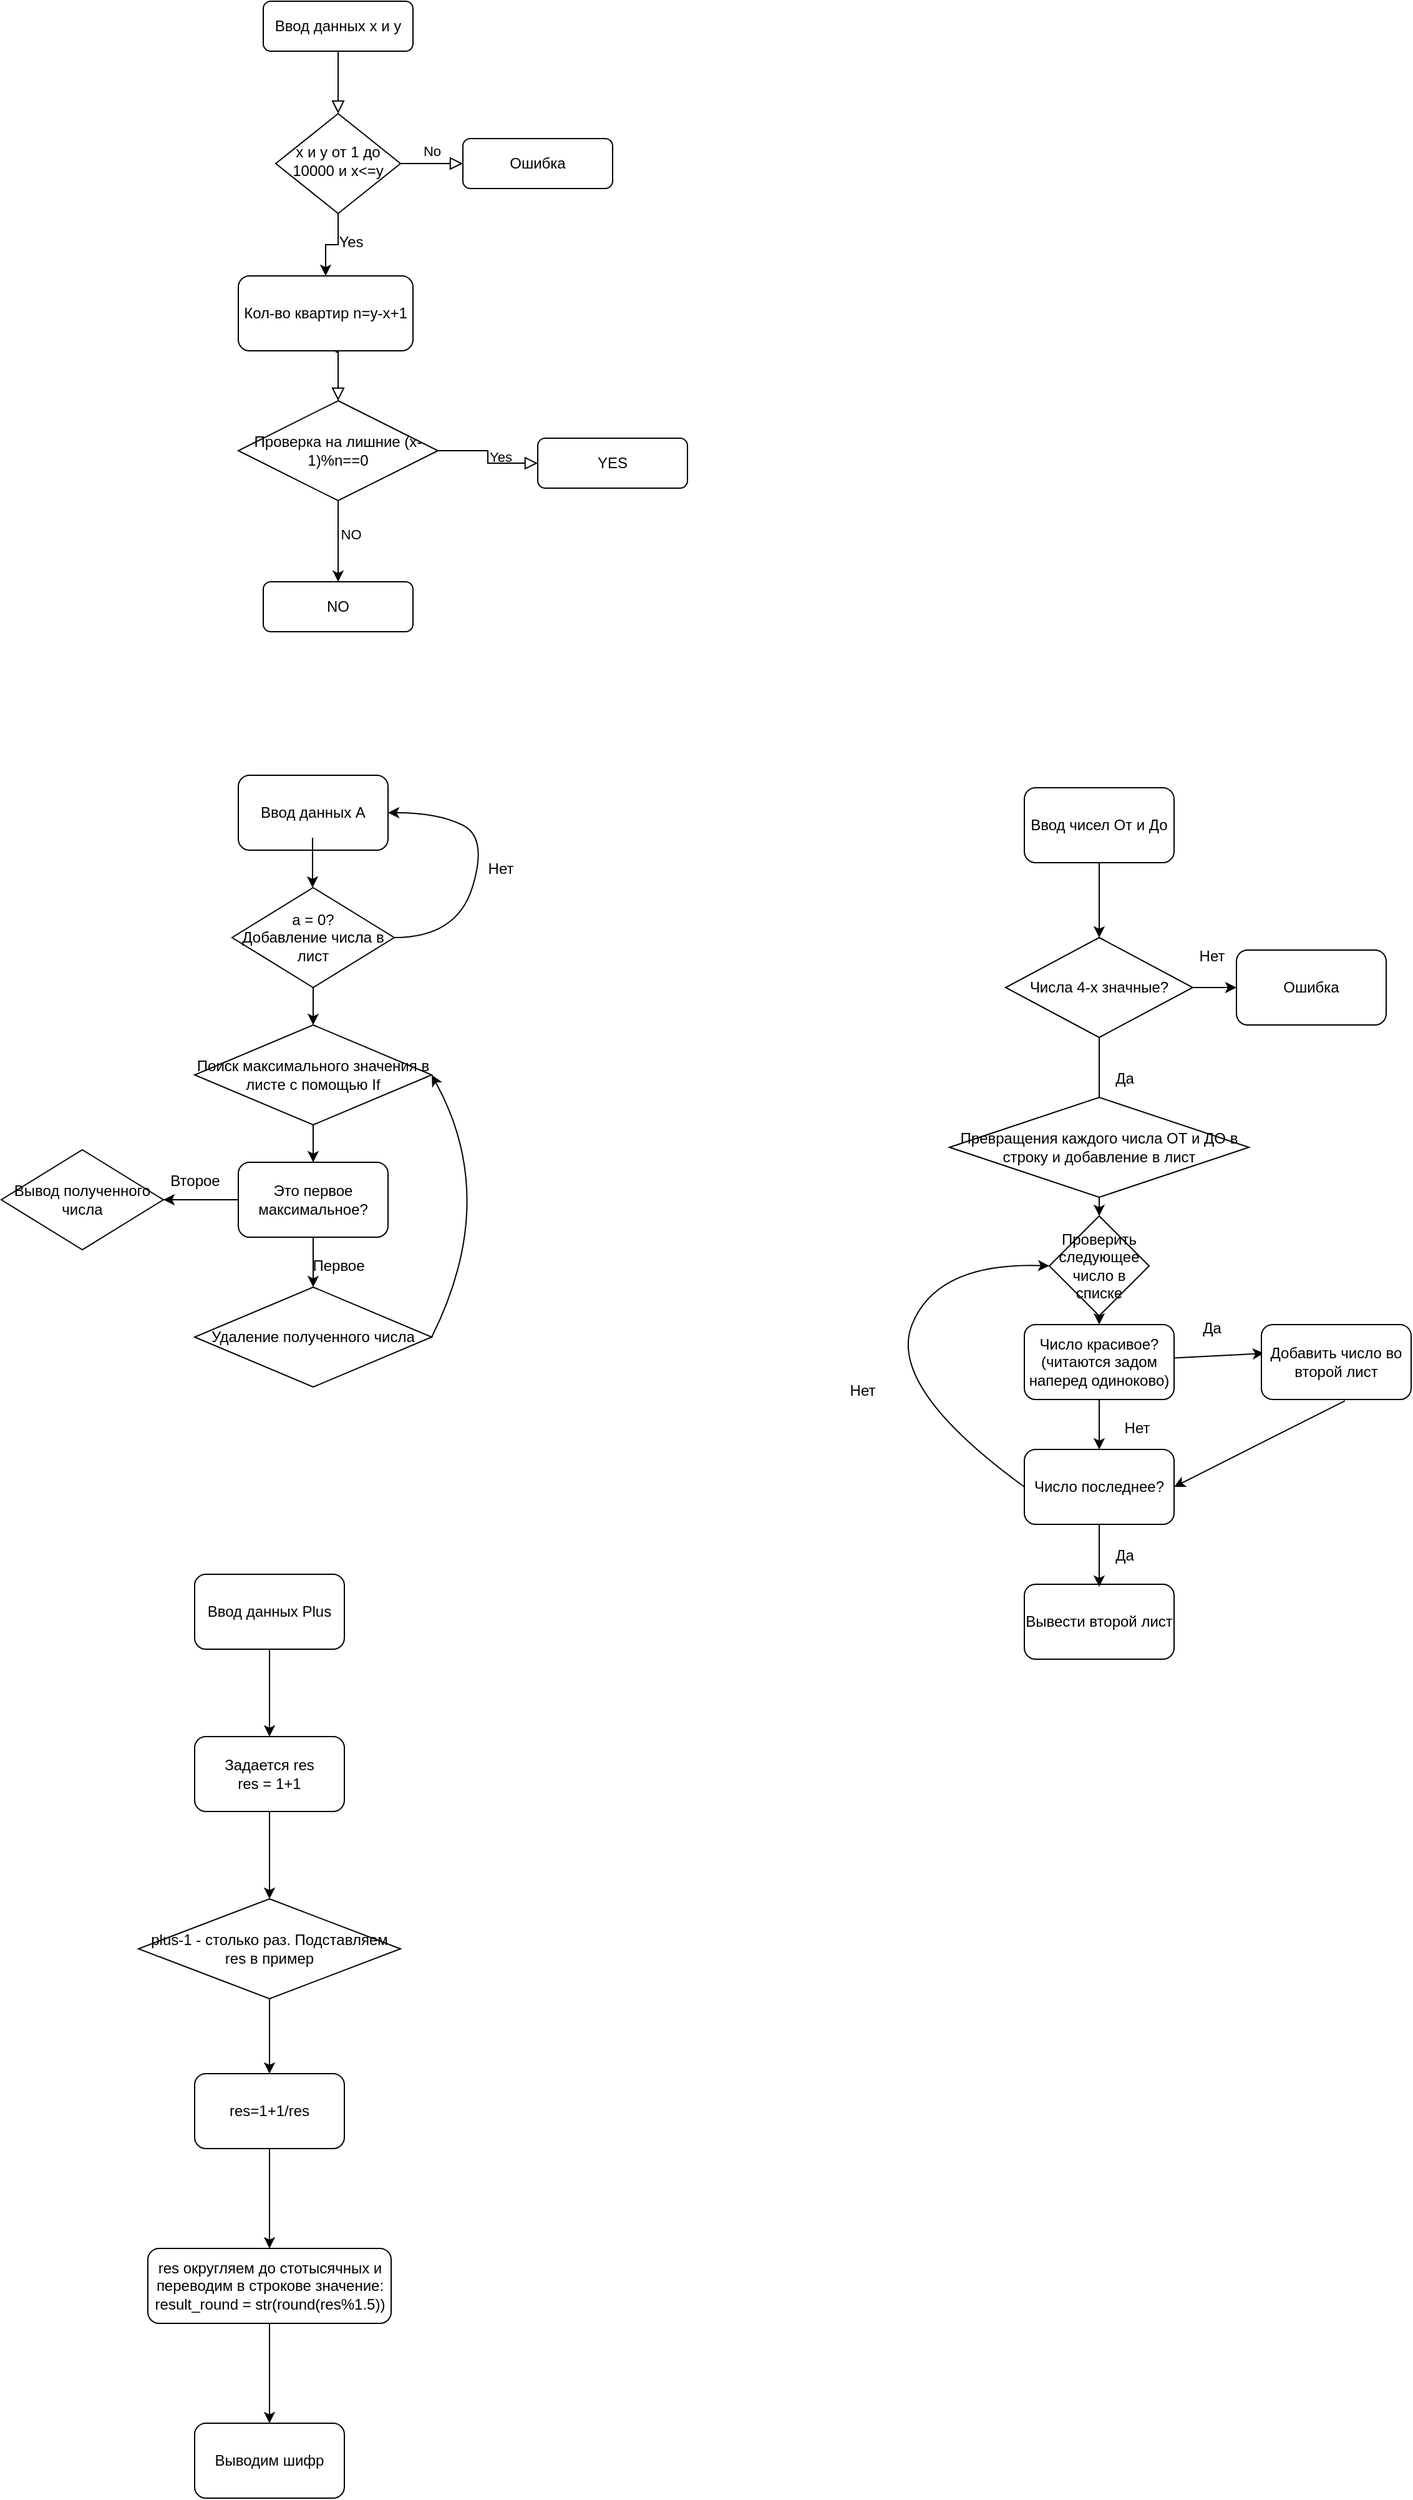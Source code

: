 <mxfile version="22.1.4" type="github">
  <diagram id="C5RBs43oDa-KdzZeNtuy" name="Page-1">
    <mxGraphModel dx="2213" dy="793" grid="1" gridSize="10" guides="1" tooltips="1" connect="1" arrows="1" fold="1" page="1" pageScale="1" pageWidth="827" pageHeight="1169" math="0" shadow="0">
      <root>
        <mxCell id="WIyWlLk6GJQsqaUBKTNV-0" />
        <mxCell id="WIyWlLk6GJQsqaUBKTNV-1" parent="WIyWlLk6GJQsqaUBKTNV-0" />
        <mxCell id="WIyWlLk6GJQsqaUBKTNV-2" value="" style="rounded=0;html=1;jettySize=auto;orthogonalLoop=1;fontSize=11;endArrow=block;endFill=0;endSize=8;strokeWidth=1;shadow=0;labelBackgroundColor=none;edgeStyle=orthogonalEdgeStyle;" parent="WIyWlLk6GJQsqaUBKTNV-1" source="WIyWlLk6GJQsqaUBKTNV-3" target="WIyWlLk6GJQsqaUBKTNV-6" edge="1">
          <mxGeometry relative="1" as="geometry" />
        </mxCell>
        <mxCell id="WIyWlLk6GJQsqaUBKTNV-3" value="Ввод данных x и y" style="rounded=1;whiteSpace=wrap;html=1;fontSize=12;glass=0;strokeWidth=1;shadow=0;" parent="WIyWlLk6GJQsqaUBKTNV-1" vertex="1">
          <mxGeometry x="160" y="80" width="120" height="40" as="geometry" />
        </mxCell>
        <mxCell id="WIyWlLk6GJQsqaUBKTNV-5" value="No" style="edgeStyle=orthogonalEdgeStyle;rounded=0;html=1;jettySize=auto;orthogonalLoop=1;fontSize=11;endArrow=block;endFill=0;endSize=8;strokeWidth=1;shadow=0;labelBackgroundColor=none;" parent="WIyWlLk6GJQsqaUBKTNV-1" source="WIyWlLk6GJQsqaUBKTNV-6" target="WIyWlLk6GJQsqaUBKTNV-7" edge="1">
          <mxGeometry y="10" relative="1" as="geometry">
            <mxPoint as="offset" />
          </mxGeometry>
        </mxCell>
        <mxCell id="GNy3-wgE3dMyHWEibfpD-2" value="" style="edgeStyle=orthogonalEdgeStyle;rounded=0;orthogonalLoop=1;jettySize=auto;html=1;" parent="WIyWlLk6GJQsqaUBKTNV-1" source="WIyWlLk6GJQsqaUBKTNV-6" target="GNy3-wgE3dMyHWEibfpD-0" edge="1">
          <mxGeometry relative="1" as="geometry" />
        </mxCell>
        <mxCell id="WIyWlLk6GJQsqaUBKTNV-6" value="x и y от 1 до 10000 и x&amp;lt;=y" style="rhombus;whiteSpace=wrap;html=1;shadow=0;fontFamily=Helvetica;fontSize=12;align=center;strokeWidth=1;spacing=6;spacingTop=-4;" parent="WIyWlLk6GJQsqaUBKTNV-1" vertex="1">
          <mxGeometry x="170" y="170" width="100" height="80" as="geometry" />
        </mxCell>
        <mxCell id="WIyWlLk6GJQsqaUBKTNV-7" value="Ошибка" style="rounded=1;whiteSpace=wrap;html=1;fontSize=12;glass=0;strokeWidth=1;shadow=0;" parent="WIyWlLk6GJQsqaUBKTNV-1" vertex="1">
          <mxGeometry x="320" y="190" width="120" height="40" as="geometry" />
        </mxCell>
        <mxCell id="WIyWlLk6GJQsqaUBKTNV-8" value="" style="rounded=0;html=1;jettySize=auto;orthogonalLoop=1;fontSize=11;endArrow=block;endFill=0;endSize=8;strokeWidth=1;shadow=0;labelBackgroundColor=none;edgeStyle=orthogonalEdgeStyle;entryX=0.5;entryY=0;entryDx=0;entryDy=0;exitX=0.557;exitY=1.017;exitDx=0;exitDy=0;exitPerimeter=0;" parent="WIyWlLk6GJQsqaUBKTNV-1" source="GNy3-wgE3dMyHWEibfpD-0" target="GNy3-wgE3dMyHWEibfpD-4" edge="1">
          <mxGeometry x="0.333" y="20" relative="1" as="geometry">
            <mxPoint as="offset" />
            <mxPoint x="220" y="370" as="sourcePoint" />
          </mxGeometry>
        </mxCell>
        <mxCell id="WIyWlLk6GJQsqaUBKTNV-9" value="Yes" style="edgeStyle=orthogonalEdgeStyle;rounded=0;html=1;jettySize=auto;orthogonalLoop=1;fontSize=11;endArrow=block;endFill=0;endSize=8;strokeWidth=1;shadow=0;labelBackgroundColor=none;exitX=1;exitY=0.5;exitDx=0;exitDy=0;" parent="WIyWlLk6GJQsqaUBKTNV-1" source="GNy3-wgE3dMyHWEibfpD-4" target="WIyWlLk6GJQsqaUBKTNV-12" edge="1">
          <mxGeometry y="10" relative="1" as="geometry">
            <mxPoint as="offset" />
            <mxPoint x="270" y="330" as="sourcePoint" />
          </mxGeometry>
        </mxCell>
        <mxCell id="WIyWlLk6GJQsqaUBKTNV-11" value="NO" style="rounded=1;whiteSpace=wrap;html=1;fontSize=12;glass=0;strokeWidth=1;shadow=0;" parent="WIyWlLk6GJQsqaUBKTNV-1" vertex="1">
          <mxGeometry x="160" y="545" width="120" height="40" as="geometry" />
        </mxCell>
        <mxCell id="WIyWlLk6GJQsqaUBKTNV-12" value="YES" style="rounded=1;whiteSpace=wrap;html=1;fontSize=12;glass=0;strokeWidth=1;shadow=0;" parent="WIyWlLk6GJQsqaUBKTNV-1" vertex="1">
          <mxGeometry x="380" y="430" width="120" height="40" as="geometry" />
        </mxCell>
        <mxCell id="GNy3-wgE3dMyHWEibfpD-0" value="Кол-во квартир n=y-x+1" style="rounded=1;whiteSpace=wrap;html=1;" parent="WIyWlLk6GJQsqaUBKTNV-1" vertex="1">
          <mxGeometry x="140" y="300" width="140" height="60" as="geometry" />
        </mxCell>
        <mxCell id="GNy3-wgE3dMyHWEibfpD-3" value="Yes" style="text;html=1;align=center;verticalAlign=middle;resizable=0;points=[];autosize=1;strokeColor=none;fillColor=none;" parent="WIyWlLk6GJQsqaUBKTNV-1" vertex="1">
          <mxGeometry x="210" y="258" width="40" height="30" as="geometry" />
        </mxCell>
        <mxCell id="GNy3-wgE3dMyHWEibfpD-5" value="" style="edgeStyle=orthogonalEdgeStyle;rounded=0;orthogonalLoop=1;jettySize=auto;html=1;" parent="WIyWlLk6GJQsqaUBKTNV-1" source="GNy3-wgE3dMyHWEibfpD-4" target="WIyWlLk6GJQsqaUBKTNV-11" edge="1">
          <mxGeometry relative="1" as="geometry" />
        </mxCell>
        <mxCell id="GNy3-wgE3dMyHWEibfpD-6" value="NO" style="edgeLabel;html=1;align=center;verticalAlign=middle;resizable=0;points=[];" parent="GNy3-wgE3dMyHWEibfpD-5" vertex="1" connectable="0">
          <mxGeometry x="-0.169" y="-2" relative="1" as="geometry">
            <mxPoint x="12" as="offset" />
          </mxGeometry>
        </mxCell>
        <mxCell id="GNy3-wgE3dMyHWEibfpD-4" value="Проверка на лишние (x-1)%n==0" style="rhombus;whiteSpace=wrap;html=1;" parent="WIyWlLk6GJQsqaUBKTNV-1" vertex="1">
          <mxGeometry x="140" y="400" width="160" height="80" as="geometry" />
        </mxCell>
        <mxCell id="VmHGIbJylMYh5rf-wUEz-0" value="Ввод данных А" style="rounded=1;whiteSpace=wrap;html=1;" vertex="1" parent="WIyWlLk6GJQsqaUBKTNV-1">
          <mxGeometry x="140" y="700" width="120" height="60" as="geometry" />
        </mxCell>
        <mxCell id="VmHGIbJylMYh5rf-wUEz-1" value="а = 0?&lt;br&gt;Добавление числа в лист" style="rhombus;whiteSpace=wrap;html=1;" vertex="1" parent="WIyWlLk6GJQsqaUBKTNV-1">
          <mxGeometry x="135" y="790" width="130" height="80" as="geometry" />
        </mxCell>
        <mxCell id="VmHGIbJylMYh5rf-wUEz-2" value="" style="curved=1;endArrow=classic;html=1;rounded=0;entryX=1;entryY=0.5;entryDx=0;entryDy=0;" edge="1" parent="WIyWlLk6GJQsqaUBKTNV-1" target="VmHGIbJylMYh5rf-wUEz-0">
          <mxGeometry width="50" height="50" relative="1" as="geometry">
            <mxPoint x="265" y="830" as="sourcePoint" />
            <mxPoint x="300" y="720" as="targetPoint" />
            <Array as="points">
              <mxPoint x="315" y="830" />
              <mxPoint x="340" y="750" />
              <mxPoint x="300" y="730" />
            </Array>
          </mxGeometry>
        </mxCell>
        <mxCell id="VmHGIbJylMYh5rf-wUEz-3" value="" style="endArrow=classic;html=1;rounded=0;" edge="1" parent="WIyWlLk6GJQsqaUBKTNV-1">
          <mxGeometry width="50" height="50" relative="1" as="geometry">
            <mxPoint x="199.5" y="750" as="sourcePoint" />
            <mxPoint x="199.5" y="790" as="targetPoint" />
          </mxGeometry>
        </mxCell>
        <mxCell id="VmHGIbJylMYh5rf-wUEz-4" value="Нет" style="text;html=1;align=center;verticalAlign=middle;resizable=0;points=[];autosize=1;strokeColor=none;fillColor=none;" vertex="1" parent="WIyWlLk6GJQsqaUBKTNV-1">
          <mxGeometry x="330" y="760" width="40" height="30" as="geometry" />
        </mxCell>
        <mxCell id="VmHGIbJylMYh5rf-wUEz-7" value="" style="endArrow=classic;html=1;rounded=0;exitX=0.5;exitY=1;exitDx=0;exitDy=0;" edge="1" parent="WIyWlLk6GJQsqaUBKTNV-1" source="VmHGIbJylMYh5rf-wUEz-1" target="VmHGIbJylMYh5rf-wUEz-8">
          <mxGeometry width="50" height="50" relative="1" as="geometry">
            <mxPoint x="170" y="930" as="sourcePoint" />
            <mxPoint x="200" y="920" as="targetPoint" />
          </mxGeometry>
        </mxCell>
        <mxCell id="VmHGIbJylMYh5rf-wUEz-8" value="Поиск максимального значения в листе с помощью If" style="rhombus;whiteSpace=wrap;html=1;" vertex="1" parent="WIyWlLk6GJQsqaUBKTNV-1">
          <mxGeometry x="105" y="900" width="190" height="80" as="geometry" />
        </mxCell>
        <mxCell id="VmHGIbJylMYh5rf-wUEz-10" value="Удаление полученного числа" style="rhombus;whiteSpace=wrap;html=1;" vertex="1" parent="WIyWlLk6GJQsqaUBKTNV-1">
          <mxGeometry x="105" y="1110" width="190" height="80" as="geometry" />
        </mxCell>
        <mxCell id="VmHGIbJylMYh5rf-wUEz-14" value="Это первое максимальное?" style="rounded=1;whiteSpace=wrap;html=1;" vertex="1" parent="WIyWlLk6GJQsqaUBKTNV-1">
          <mxGeometry x="140" y="1010" width="120" height="60" as="geometry" />
        </mxCell>
        <mxCell id="VmHGIbJylMYh5rf-wUEz-15" value="" style="endArrow=classic;html=1;rounded=0;exitX=0.5;exitY=1;exitDx=0;exitDy=0;entryX=0.5;entryY=0;entryDx=0;entryDy=0;" edge="1" parent="WIyWlLk6GJQsqaUBKTNV-1" source="VmHGIbJylMYh5rf-wUEz-8" target="VmHGIbJylMYh5rf-wUEz-14">
          <mxGeometry width="50" height="50" relative="1" as="geometry">
            <mxPoint x="390" y="1050" as="sourcePoint" />
            <mxPoint x="440" y="1000" as="targetPoint" />
          </mxGeometry>
        </mxCell>
        <mxCell id="VmHGIbJylMYh5rf-wUEz-16" value="" style="endArrow=classic;html=1;rounded=0;exitX=0.5;exitY=1;exitDx=0;exitDy=0;entryX=0.5;entryY=0;entryDx=0;entryDy=0;" edge="1" parent="WIyWlLk6GJQsqaUBKTNV-1" source="VmHGIbJylMYh5rf-wUEz-14" target="VmHGIbJylMYh5rf-wUEz-10">
          <mxGeometry width="50" height="50" relative="1" as="geometry">
            <mxPoint x="390" y="1050" as="sourcePoint" />
            <mxPoint x="440" y="1000" as="targetPoint" />
          </mxGeometry>
        </mxCell>
        <mxCell id="VmHGIbJylMYh5rf-wUEz-17" value="" style="curved=1;endArrow=classic;html=1;rounded=0;exitX=1;exitY=0.5;exitDx=0;exitDy=0;entryX=1;entryY=0.5;entryDx=0;entryDy=0;" edge="1" parent="WIyWlLk6GJQsqaUBKTNV-1" source="VmHGIbJylMYh5rf-wUEz-10" target="VmHGIbJylMYh5rf-wUEz-8">
          <mxGeometry width="50" height="50" relative="1" as="geometry">
            <mxPoint x="390" y="1050" as="sourcePoint" />
            <mxPoint x="440" y="1000" as="targetPoint" />
            <Array as="points">
              <mxPoint x="350" y="1040" />
            </Array>
          </mxGeometry>
        </mxCell>
        <mxCell id="VmHGIbJylMYh5rf-wUEz-18" value="Первое" style="text;html=1;align=center;verticalAlign=middle;resizable=0;points=[];autosize=1;strokeColor=none;fillColor=none;" vertex="1" parent="WIyWlLk6GJQsqaUBKTNV-1">
          <mxGeometry x="185" y="1078" width="70" height="30" as="geometry" />
        </mxCell>
        <mxCell id="VmHGIbJylMYh5rf-wUEz-19" value="Вывод полученного числа" style="rhombus;whiteSpace=wrap;html=1;" vertex="1" parent="WIyWlLk6GJQsqaUBKTNV-1">
          <mxGeometry x="-50" y="1000" width="130" height="80" as="geometry" />
        </mxCell>
        <mxCell id="VmHGIbJylMYh5rf-wUEz-20" value="" style="endArrow=classic;html=1;rounded=0;" edge="1" parent="WIyWlLk6GJQsqaUBKTNV-1" source="VmHGIbJylMYh5rf-wUEz-19">
          <mxGeometry width="50" height="50" relative="1" as="geometry">
            <mxPoint x="80" y="1090" as="sourcePoint" />
            <mxPoint x="80" y="1040" as="targetPoint" />
            <Array as="points">
              <mxPoint x="140" y="1040" />
            </Array>
          </mxGeometry>
        </mxCell>
        <mxCell id="VmHGIbJylMYh5rf-wUEz-21" value="Ввод чисел От и До" style="rounded=1;whiteSpace=wrap;html=1;" vertex="1" parent="WIyWlLk6GJQsqaUBKTNV-1">
          <mxGeometry x="770" y="710" width="120" height="60" as="geometry" />
        </mxCell>
        <mxCell id="VmHGIbJylMYh5rf-wUEz-22" value="" style="endArrow=classic;html=1;rounded=0;exitX=0.5;exitY=1;exitDx=0;exitDy=0;" edge="1" parent="WIyWlLk6GJQsqaUBKTNV-1" source="VmHGIbJylMYh5rf-wUEz-21">
          <mxGeometry width="50" height="50" relative="1" as="geometry">
            <mxPoint x="630" y="900" as="sourcePoint" />
            <mxPoint x="830" y="830" as="targetPoint" />
          </mxGeometry>
        </mxCell>
        <mxCell id="VmHGIbJylMYh5rf-wUEz-23" value="" style="endArrow=classic;html=1;rounded=0;exitX=1;exitY=0.5;exitDx=0;exitDy=0;" edge="1" parent="WIyWlLk6GJQsqaUBKTNV-1" source="VmHGIbJylMYh5rf-wUEz-25">
          <mxGeometry width="50" height="50" relative="1" as="geometry">
            <mxPoint x="970" y="780" as="sourcePoint" />
            <mxPoint x="940" y="870" as="targetPoint" />
          </mxGeometry>
        </mxCell>
        <mxCell id="VmHGIbJylMYh5rf-wUEz-25" value="Числа 4-х значные?" style="rhombus;whiteSpace=wrap;html=1;" vertex="1" parent="WIyWlLk6GJQsqaUBKTNV-1">
          <mxGeometry x="755" y="830" width="150" height="80" as="geometry" />
        </mxCell>
        <mxCell id="VmHGIbJylMYh5rf-wUEz-26" value="" style="endArrow=classic;html=1;rounded=0;" edge="1" parent="WIyWlLk6GJQsqaUBKTNV-1" source="VmHGIbJylMYh5rf-wUEz-25">
          <mxGeometry width="50" height="50" relative="1" as="geometry">
            <mxPoint x="830" y="960" as="sourcePoint" />
            <mxPoint x="830" y="980.711" as="targetPoint" />
          </mxGeometry>
        </mxCell>
        <mxCell id="VmHGIbJylMYh5rf-wUEz-27" value="Нет" style="text;html=1;align=center;verticalAlign=middle;resizable=0;points=[];autosize=1;strokeColor=none;fillColor=none;" vertex="1" parent="WIyWlLk6GJQsqaUBKTNV-1">
          <mxGeometry x="900" y="830" width="40" height="30" as="geometry" />
        </mxCell>
        <mxCell id="VmHGIbJylMYh5rf-wUEz-28" value="Да" style="text;html=1;align=center;verticalAlign=middle;resizable=0;points=[];autosize=1;strokeColor=none;fillColor=none;" vertex="1" parent="WIyWlLk6GJQsqaUBKTNV-1">
          <mxGeometry x="830" y="928" width="40" height="30" as="geometry" />
        </mxCell>
        <mxCell id="VmHGIbJylMYh5rf-wUEz-29" value="Ошибка" style="rounded=1;whiteSpace=wrap;html=1;" vertex="1" parent="WIyWlLk6GJQsqaUBKTNV-1">
          <mxGeometry x="940" y="840" width="120" height="60" as="geometry" />
        </mxCell>
        <mxCell id="VmHGIbJylMYh5rf-wUEz-30" value="Превращения каждого числа ОТ и ДО в строку и добавление в лист" style="rhombus;whiteSpace=wrap;html=1;" vertex="1" parent="WIyWlLk6GJQsqaUBKTNV-1">
          <mxGeometry x="710" y="958" width="240" height="80" as="geometry" />
        </mxCell>
        <mxCell id="VmHGIbJylMYh5rf-wUEz-31" value="" style="endArrow=classic;html=1;rounded=0;exitX=0.5;exitY=1;exitDx=0;exitDy=0;entryX=0.5;entryY=0;entryDx=0;entryDy=0;" edge="1" parent="WIyWlLk6GJQsqaUBKTNV-1" source="VmHGIbJylMYh5rf-wUEz-30" target="VmHGIbJylMYh5rf-wUEz-37">
          <mxGeometry width="50" height="50" relative="1" as="geometry">
            <mxPoint x="850" y="1140" as="sourcePoint" />
            <mxPoint x="830" y="1110" as="targetPoint" />
          </mxGeometry>
        </mxCell>
        <mxCell id="VmHGIbJylMYh5rf-wUEz-32" value="Число красивое?(читаются задом наперед одиноково)" style="rounded=1;whiteSpace=wrap;html=1;" vertex="1" parent="WIyWlLk6GJQsqaUBKTNV-1">
          <mxGeometry x="770" y="1140" width="120" height="60" as="geometry" />
        </mxCell>
        <mxCell id="VmHGIbJylMYh5rf-wUEz-33" value="" style="endArrow=classic;html=1;rounded=0;entryX=0.017;entryY=0.383;entryDx=0;entryDy=0;entryPerimeter=0;" edge="1" parent="WIyWlLk6GJQsqaUBKTNV-1" source="VmHGIbJylMYh5rf-wUEz-32" target="VmHGIbJylMYh5rf-wUEz-35">
          <mxGeometry width="50" height="50" relative="1" as="geometry">
            <mxPoint x="890" y="1190" as="sourcePoint" />
            <mxPoint x="960.711" y="1140" as="targetPoint" />
          </mxGeometry>
        </mxCell>
        <mxCell id="VmHGIbJylMYh5rf-wUEz-35" value="Добавить число во второй лист" style="rounded=1;whiteSpace=wrap;html=1;" vertex="1" parent="WIyWlLk6GJQsqaUBKTNV-1">
          <mxGeometry x="960" y="1140" width="120" height="60" as="geometry" />
        </mxCell>
        <mxCell id="VmHGIbJylMYh5rf-wUEz-36" value="Число последнее?" style="rounded=1;whiteSpace=wrap;html=1;" vertex="1" parent="WIyWlLk6GJQsqaUBKTNV-1">
          <mxGeometry x="770" y="1240" width="120" height="60" as="geometry" />
        </mxCell>
        <mxCell id="VmHGIbJylMYh5rf-wUEz-37" value="Проверить следующее число в списке" style="rhombus;whiteSpace=wrap;html=1;" vertex="1" parent="WIyWlLk6GJQsqaUBKTNV-1">
          <mxGeometry x="790" y="1053" width="80" height="80" as="geometry" />
        </mxCell>
        <mxCell id="VmHGIbJylMYh5rf-wUEz-38" value="" style="endArrow=classic;html=1;rounded=0;exitX=0.558;exitY=1.017;exitDx=0;exitDy=0;exitPerimeter=0;entryX=1;entryY=0.5;entryDx=0;entryDy=0;" edge="1" parent="WIyWlLk6GJQsqaUBKTNV-1" source="VmHGIbJylMYh5rf-wUEz-35" target="VmHGIbJylMYh5rf-wUEz-36">
          <mxGeometry width="50" height="50" relative="1" as="geometry">
            <mxPoint x="1020" y="1290" as="sourcePoint" />
            <mxPoint x="1070" y="1240" as="targetPoint" />
          </mxGeometry>
        </mxCell>
        <mxCell id="VmHGIbJylMYh5rf-wUEz-39" value="" style="endArrow=classic;html=1;rounded=0;exitX=0.5;exitY=1;exitDx=0;exitDy=0;entryX=0.5;entryY=0;entryDx=0;entryDy=0;" edge="1" parent="WIyWlLk6GJQsqaUBKTNV-1" source="VmHGIbJylMYh5rf-wUEz-32" target="VmHGIbJylMYh5rf-wUEz-36">
          <mxGeometry width="50" height="50" relative="1" as="geometry">
            <mxPoint x="830" y="1250" as="sourcePoint" />
            <mxPoint x="880" y="1200" as="targetPoint" />
          </mxGeometry>
        </mxCell>
        <mxCell id="VmHGIbJylMYh5rf-wUEz-40" value="" style="curved=1;endArrow=classic;html=1;rounded=0;entryX=0;entryY=0.5;entryDx=0;entryDy=0;exitX=0;exitY=0.5;exitDx=0;exitDy=0;" edge="1" parent="WIyWlLk6GJQsqaUBKTNV-1" source="VmHGIbJylMYh5rf-wUEz-36" target="VmHGIbJylMYh5rf-wUEz-37">
          <mxGeometry width="50" height="50" relative="1" as="geometry">
            <mxPoint x="700" y="1140" as="sourcePoint" />
            <mxPoint x="750" y="1090" as="targetPoint" />
            <Array as="points">
              <mxPoint x="660" y="1190" />
              <mxPoint x="700" y="1090" />
            </Array>
          </mxGeometry>
        </mxCell>
        <mxCell id="VmHGIbJylMYh5rf-wUEz-41" value="" style="endArrow=classic;html=1;rounded=0;exitX=0.5;exitY=1;exitDx=0;exitDy=0;" edge="1" parent="WIyWlLk6GJQsqaUBKTNV-1" source="VmHGIbJylMYh5rf-wUEz-37" target="VmHGIbJylMYh5rf-wUEz-32">
          <mxGeometry width="50" height="50" relative="1" as="geometry">
            <mxPoint x="600" y="1380" as="sourcePoint" />
            <mxPoint x="650" y="1330" as="targetPoint" />
          </mxGeometry>
        </mxCell>
        <mxCell id="VmHGIbJylMYh5rf-wUEz-42" value="Да" style="text;html=1;align=center;verticalAlign=middle;resizable=0;points=[];autosize=1;strokeColor=none;fillColor=none;" vertex="1" parent="WIyWlLk6GJQsqaUBKTNV-1">
          <mxGeometry x="900" y="1128" width="40" height="30" as="geometry" />
        </mxCell>
        <mxCell id="VmHGIbJylMYh5rf-wUEz-43" value="Нет" style="text;html=1;align=center;verticalAlign=middle;resizable=0;points=[];autosize=1;strokeColor=none;fillColor=none;" vertex="1" parent="WIyWlLk6GJQsqaUBKTNV-1">
          <mxGeometry x="840" y="1208" width="40" height="30" as="geometry" />
        </mxCell>
        <mxCell id="VmHGIbJylMYh5rf-wUEz-44" value="Нет" style="text;html=1;align=center;verticalAlign=middle;resizable=0;points=[];autosize=1;strokeColor=none;fillColor=none;" vertex="1" parent="WIyWlLk6GJQsqaUBKTNV-1">
          <mxGeometry x="620" y="1178" width="40" height="30" as="geometry" />
        </mxCell>
        <mxCell id="VmHGIbJylMYh5rf-wUEz-45" value="Да" style="text;html=1;align=center;verticalAlign=middle;resizable=0;points=[];autosize=1;strokeColor=none;fillColor=none;" vertex="1" parent="WIyWlLk6GJQsqaUBKTNV-1">
          <mxGeometry x="830" y="1310" width="40" height="30" as="geometry" />
        </mxCell>
        <mxCell id="VmHGIbJylMYh5rf-wUEz-47" value="Вывести второй лист" style="rounded=1;whiteSpace=wrap;html=1;" vertex="1" parent="WIyWlLk6GJQsqaUBKTNV-1">
          <mxGeometry x="770" y="1348" width="120" height="60" as="geometry" />
        </mxCell>
        <mxCell id="VmHGIbJylMYh5rf-wUEz-48" value="" style="endArrow=classic;html=1;rounded=0;" edge="1" parent="WIyWlLk6GJQsqaUBKTNV-1" source="VmHGIbJylMYh5rf-wUEz-36">
          <mxGeometry width="50" height="50" relative="1" as="geometry">
            <mxPoint x="830" y="1350" as="sourcePoint" />
            <mxPoint x="830" y="1350" as="targetPoint" />
          </mxGeometry>
        </mxCell>
        <mxCell id="VmHGIbJylMYh5rf-wUEz-49" value="Второе" style="text;html=1;align=center;verticalAlign=middle;resizable=0;points=[];autosize=1;strokeColor=none;fillColor=none;" vertex="1" parent="WIyWlLk6GJQsqaUBKTNV-1">
          <mxGeometry x="75" y="1010" width="60" height="30" as="geometry" />
        </mxCell>
        <mxCell id="VmHGIbJylMYh5rf-wUEz-60" value="" style="edgeStyle=orthogonalEdgeStyle;rounded=0;orthogonalLoop=1;jettySize=auto;html=1;" edge="1" parent="WIyWlLk6GJQsqaUBKTNV-1" source="VmHGIbJylMYh5rf-wUEz-50" target="VmHGIbJylMYh5rf-wUEz-51">
          <mxGeometry relative="1" as="geometry" />
        </mxCell>
        <mxCell id="VmHGIbJylMYh5rf-wUEz-50" value="Ввод данных Plus" style="rounded=1;whiteSpace=wrap;html=1;" vertex="1" parent="WIyWlLk6GJQsqaUBKTNV-1">
          <mxGeometry x="105" y="1340" width="120" height="60" as="geometry" />
        </mxCell>
        <mxCell id="VmHGIbJylMYh5rf-wUEz-59" value="" style="edgeStyle=orthogonalEdgeStyle;rounded=0;orthogonalLoop=1;jettySize=auto;html=1;" edge="1" parent="WIyWlLk6GJQsqaUBKTNV-1" source="VmHGIbJylMYh5rf-wUEz-51" target="VmHGIbJylMYh5rf-wUEz-52">
          <mxGeometry relative="1" as="geometry" />
        </mxCell>
        <mxCell id="VmHGIbJylMYh5rf-wUEz-51" value="Задается res&lt;br&gt;res = 1+1" style="rounded=1;whiteSpace=wrap;html=1;" vertex="1" parent="WIyWlLk6GJQsqaUBKTNV-1">
          <mxGeometry x="105" y="1470" width="120" height="60" as="geometry" />
        </mxCell>
        <mxCell id="VmHGIbJylMYh5rf-wUEz-58" value="" style="edgeStyle=orthogonalEdgeStyle;rounded=0;orthogonalLoop=1;jettySize=auto;html=1;" edge="1" parent="WIyWlLk6GJQsqaUBKTNV-1" source="VmHGIbJylMYh5rf-wUEz-52" target="VmHGIbJylMYh5rf-wUEz-53">
          <mxGeometry relative="1" as="geometry" />
        </mxCell>
        <mxCell id="VmHGIbJylMYh5rf-wUEz-52" value="plus-1 - столько раз. Подставляем res в пример" style="rhombus;whiteSpace=wrap;html=1;" vertex="1" parent="WIyWlLk6GJQsqaUBKTNV-1">
          <mxGeometry x="60" y="1600" width="210" height="80" as="geometry" />
        </mxCell>
        <mxCell id="VmHGIbJylMYh5rf-wUEz-57" value="" style="edgeStyle=orthogonalEdgeStyle;rounded=0;orthogonalLoop=1;jettySize=auto;html=1;" edge="1" parent="WIyWlLk6GJQsqaUBKTNV-1" source="VmHGIbJylMYh5rf-wUEz-53" target="VmHGIbJylMYh5rf-wUEz-54">
          <mxGeometry relative="1" as="geometry" />
        </mxCell>
        <mxCell id="VmHGIbJylMYh5rf-wUEz-53" value="res=1+1/res" style="rounded=1;whiteSpace=wrap;html=1;" vertex="1" parent="WIyWlLk6GJQsqaUBKTNV-1">
          <mxGeometry x="105" y="1740" width="120" height="60" as="geometry" />
        </mxCell>
        <mxCell id="VmHGIbJylMYh5rf-wUEz-56" value="" style="edgeStyle=orthogonalEdgeStyle;rounded=0;orthogonalLoop=1;jettySize=auto;html=1;" edge="1" parent="WIyWlLk6GJQsqaUBKTNV-1" source="VmHGIbJylMYh5rf-wUEz-54" target="VmHGIbJylMYh5rf-wUEz-55">
          <mxGeometry relative="1" as="geometry" />
        </mxCell>
        <mxCell id="VmHGIbJylMYh5rf-wUEz-54" value="res округляем до стотысячных и переводим в строкове значение:&lt;br&gt;result_round = str(round(res%1.5))" style="rounded=1;whiteSpace=wrap;html=1;" vertex="1" parent="WIyWlLk6GJQsqaUBKTNV-1">
          <mxGeometry x="67.5" y="1880" width="195" height="60" as="geometry" />
        </mxCell>
        <mxCell id="VmHGIbJylMYh5rf-wUEz-55" value="Выводим шифр" style="rounded=1;whiteSpace=wrap;html=1;" vertex="1" parent="WIyWlLk6GJQsqaUBKTNV-1">
          <mxGeometry x="105" y="2020" width="120" height="60" as="geometry" />
        </mxCell>
      </root>
    </mxGraphModel>
  </diagram>
</mxfile>
